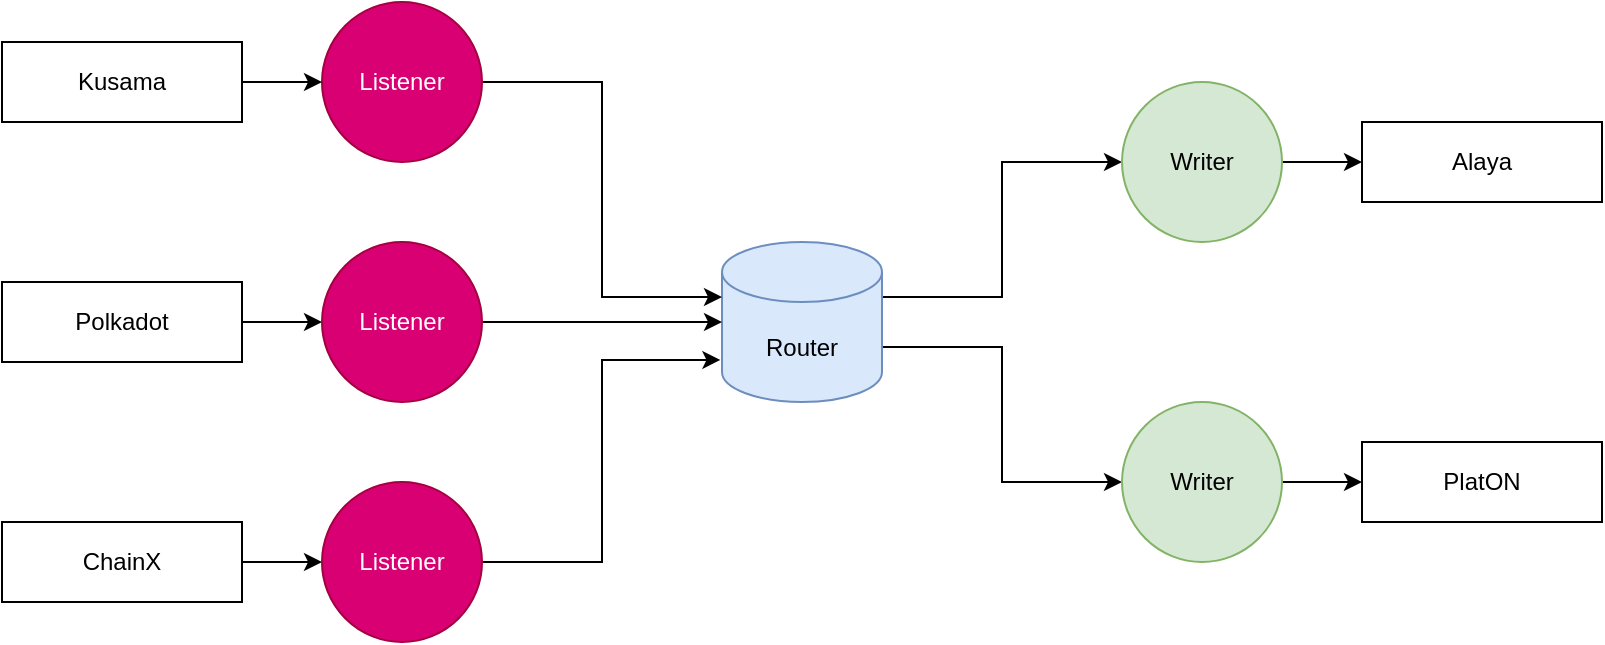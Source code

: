 <mxfile version="14.6.13" type="github">
  <diagram id="asCBje-i30miSvZEYgSj" name="第 1 页">
    <mxGraphModel dx="1185" dy="751" grid="1" gridSize="10" guides="1" tooltips="1" connect="1" arrows="1" fold="1" page="1" pageScale="1" pageWidth="827" pageHeight="1169" math="0" shadow="0">
      <root>
        <mxCell id="0" />
        <mxCell id="1" parent="0" />
        <mxCell id="Mn7SLbsGn0sgGQLMaBHH-30" style="edgeStyle=orthogonalEdgeStyle;rounded=0;orthogonalLoop=1;jettySize=auto;html=1;exitX=1;exitY=0;exitDx=0;exitDy=27.5;exitPerimeter=0;entryX=0;entryY=0.5;entryDx=0;entryDy=0;" edge="1" parent="1" source="Mn7SLbsGn0sgGQLMaBHH-2" target="Mn7SLbsGn0sgGQLMaBHH-3">
          <mxGeometry relative="1" as="geometry" />
        </mxCell>
        <mxCell id="Mn7SLbsGn0sgGQLMaBHH-32" style="edgeStyle=orthogonalEdgeStyle;rounded=0;orthogonalLoop=1;jettySize=auto;html=1;exitX=1;exitY=0;exitDx=0;exitDy=52.5;exitPerimeter=0;entryX=0;entryY=0.5;entryDx=0;entryDy=0;" edge="1" parent="1" source="Mn7SLbsGn0sgGQLMaBHH-2" target="Mn7SLbsGn0sgGQLMaBHH-19">
          <mxGeometry relative="1" as="geometry" />
        </mxCell>
        <mxCell id="Mn7SLbsGn0sgGQLMaBHH-2" value="Router" style="shape=cylinder3;whiteSpace=wrap;html=1;boundedLbl=1;backgroundOutline=1;size=15;fillColor=#dae8fc;strokeColor=#6c8ebf;" vertex="1" parent="1">
          <mxGeometry x="400" y="480" width="80" height="80" as="geometry" />
        </mxCell>
        <mxCell id="Mn7SLbsGn0sgGQLMaBHH-33" style="edgeStyle=orthogonalEdgeStyle;rounded=0;orthogonalLoop=1;jettySize=auto;html=1;exitX=1;exitY=0.5;exitDx=0;exitDy=0;entryX=0;entryY=0.5;entryDx=0;entryDy=0;" edge="1" parent="1" source="Mn7SLbsGn0sgGQLMaBHH-3" target="Mn7SLbsGn0sgGQLMaBHH-14">
          <mxGeometry relative="1" as="geometry" />
        </mxCell>
        <mxCell id="Mn7SLbsGn0sgGQLMaBHH-3" value="Writer" style="ellipse;whiteSpace=wrap;html=1;aspect=fixed;fillColor=#d5e8d4;strokeColor=#82b366;" vertex="1" parent="1">
          <mxGeometry x="600" y="400" width="80" height="80" as="geometry" />
        </mxCell>
        <mxCell id="Mn7SLbsGn0sgGQLMaBHH-27" style="edgeStyle=orthogonalEdgeStyle;rounded=0;orthogonalLoop=1;jettySize=auto;html=1;exitX=1;exitY=0.5;exitDx=0;exitDy=0;entryX=0;entryY=0;entryDx=0;entryDy=27.5;entryPerimeter=0;" edge="1" parent="1" source="Mn7SLbsGn0sgGQLMaBHH-5" target="Mn7SLbsGn0sgGQLMaBHH-2">
          <mxGeometry relative="1" as="geometry" />
        </mxCell>
        <mxCell id="Mn7SLbsGn0sgGQLMaBHH-5" value="Listener" style="ellipse;whiteSpace=wrap;html=1;aspect=fixed;fillColor=#d80073;strokeColor=#A50040;fontColor=#ffffff;" vertex="1" parent="1">
          <mxGeometry x="200" y="360" width="80" height="80" as="geometry" />
        </mxCell>
        <mxCell id="Mn7SLbsGn0sgGQLMaBHH-23" style="edgeStyle=orthogonalEdgeStyle;rounded=0;orthogonalLoop=1;jettySize=auto;html=1;exitX=1;exitY=0.5;exitDx=0;exitDy=0;entryX=0;entryY=0.5;entryDx=0;entryDy=0;" edge="1" parent="1" source="Mn7SLbsGn0sgGQLMaBHH-7" target="Mn7SLbsGn0sgGQLMaBHH-5">
          <mxGeometry relative="1" as="geometry" />
        </mxCell>
        <mxCell id="Mn7SLbsGn0sgGQLMaBHH-7" value="Kusama" style="rounded=0;whiteSpace=wrap;html=1;" vertex="1" parent="1">
          <mxGeometry x="40" y="380" width="120" height="40" as="geometry" />
        </mxCell>
        <mxCell id="Mn7SLbsGn0sgGQLMaBHH-25" style="edgeStyle=orthogonalEdgeStyle;rounded=0;orthogonalLoop=1;jettySize=auto;html=1;exitX=1;exitY=0.5;exitDx=0;exitDy=0;entryX=0;entryY=0.5;entryDx=0;entryDy=0;" edge="1" parent="1" source="Mn7SLbsGn0sgGQLMaBHH-10" target="Mn7SLbsGn0sgGQLMaBHH-13">
          <mxGeometry relative="1" as="geometry" />
        </mxCell>
        <mxCell id="Mn7SLbsGn0sgGQLMaBHH-10" value="ChainX" style="rounded=0;whiteSpace=wrap;html=1;" vertex="1" parent="1">
          <mxGeometry x="40" y="620" width="120" height="40" as="geometry" />
        </mxCell>
        <mxCell id="Mn7SLbsGn0sgGQLMaBHH-24" style="edgeStyle=orthogonalEdgeStyle;rounded=0;orthogonalLoop=1;jettySize=auto;html=1;exitX=1;exitY=0.5;exitDx=0;exitDy=0;entryX=0;entryY=0.5;entryDx=0;entryDy=0;" edge="1" parent="1" source="Mn7SLbsGn0sgGQLMaBHH-11" target="Mn7SLbsGn0sgGQLMaBHH-12">
          <mxGeometry relative="1" as="geometry" />
        </mxCell>
        <mxCell id="Mn7SLbsGn0sgGQLMaBHH-11" value="Polkadot" style="rounded=0;whiteSpace=wrap;html=1;" vertex="1" parent="1">
          <mxGeometry x="40" y="500" width="120" height="40" as="geometry" />
        </mxCell>
        <mxCell id="Mn7SLbsGn0sgGQLMaBHH-28" style="edgeStyle=orthogonalEdgeStyle;rounded=0;orthogonalLoop=1;jettySize=auto;html=1;exitX=1;exitY=0.5;exitDx=0;exitDy=0;entryX=0;entryY=0.5;entryDx=0;entryDy=0;entryPerimeter=0;" edge="1" parent="1" source="Mn7SLbsGn0sgGQLMaBHH-12" target="Mn7SLbsGn0sgGQLMaBHH-2">
          <mxGeometry relative="1" as="geometry" />
        </mxCell>
        <mxCell id="Mn7SLbsGn0sgGQLMaBHH-12" value="Listener" style="ellipse;whiteSpace=wrap;html=1;aspect=fixed;fillColor=#d80073;strokeColor=#A50040;fontColor=#ffffff;" vertex="1" parent="1">
          <mxGeometry x="200" y="480" width="80" height="80" as="geometry" />
        </mxCell>
        <mxCell id="Mn7SLbsGn0sgGQLMaBHH-29" style="edgeStyle=orthogonalEdgeStyle;rounded=0;orthogonalLoop=1;jettySize=auto;html=1;exitX=1;exitY=0.5;exitDx=0;exitDy=0;entryX=-0.01;entryY=0.737;entryDx=0;entryDy=0;entryPerimeter=0;" edge="1" parent="1" source="Mn7SLbsGn0sgGQLMaBHH-13" target="Mn7SLbsGn0sgGQLMaBHH-2">
          <mxGeometry relative="1" as="geometry" />
        </mxCell>
        <mxCell id="Mn7SLbsGn0sgGQLMaBHH-13" value="Listener" style="ellipse;whiteSpace=wrap;html=1;aspect=fixed;fillColor=#d80073;strokeColor=#A50040;fontColor=#ffffff;" vertex="1" parent="1">
          <mxGeometry x="200" y="600" width="80" height="80" as="geometry" />
        </mxCell>
        <mxCell id="Mn7SLbsGn0sgGQLMaBHH-14" value="Alaya" style="rounded=0;whiteSpace=wrap;html=1;" vertex="1" parent="1">
          <mxGeometry x="720" y="420" width="120" height="40" as="geometry" />
        </mxCell>
        <mxCell id="Mn7SLbsGn0sgGQLMaBHH-34" style="edgeStyle=orthogonalEdgeStyle;rounded=0;orthogonalLoop=1;jettySize=auto;html=1;exitX=1;exitY=0.5;exitDx=0;exitDy=0;entryX=0;entryY=0.5;entryDx=0;entryDy=0;" edge="1" parent="1" source="Mn7SLbsGn0sgGQLMaBHH-19" target="Mn7SLbsGn0sgGQLMaBHH-20">
          <mxGeometry relative="1" as="geometry" />
        </mxCell>
        <mxCell id="Mn7SLbsGn0sgGQLMaBHH-19" value="&lt;span&gt;Writer&lt;/span&gt;" style="ellipse;whiteSpace=wrap;html=1;aspect=fixed;fillColor=#d5e8d4;strokeColor=#82b366;" vertex="1" parent="1">
          <mxGeometry x="600" y="560" width="80" height="80" as="geometry" />
        </mxCell>
        <mxCell id="Mn7SLbsGn0sgGQLMaBHH-20" value="PlatON" style="rounded=0;whiteSpace=wrap;html=1;" vertex="1" parent="1">
          <mxGeometry x="720" y="580" width="120" height="40" as="geometry" />
        </mxCell>
      </root>
    </mxGraphModel>
  </diagram>
</mxfile>
